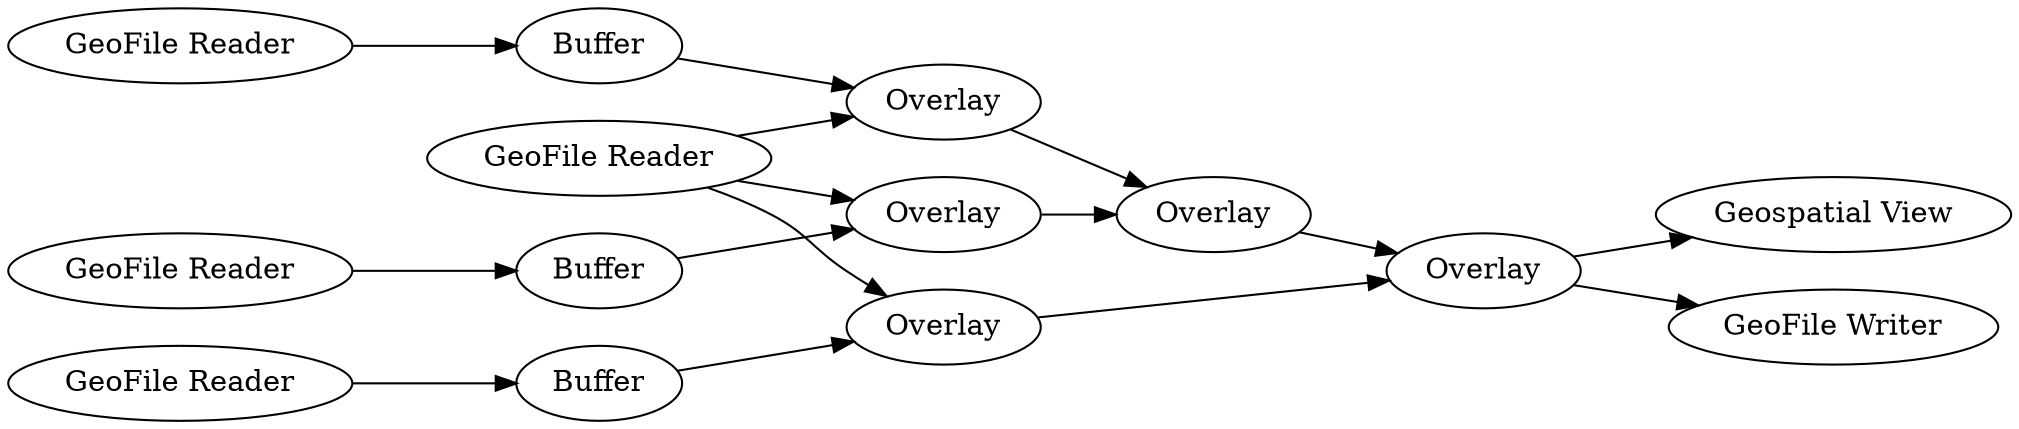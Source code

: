 digraph {
	20 -> 21
	18 -> 24
	18 -> 19
	19 -> 21
	25 -> 8
	23 -> 24
	22 -> 23
	3 -> 4
	21 -> 25
	4 -> 20
	2 -> 19
	18 -> 20
	1 -> 2
	24 -> 25
	25 -> 32
	24 [label=Overlay]
	20 [label=Overlay]
	1 [label="GeoFile Reader"]
	22 [label="GeoFile Reader"]
	23 [label=Buffer]
	4 [label=Buffer]
	18 [label="GeoFile Reader"]
	21 [label=Overlay]
	8 [label="Geospatial View"]
	25 [label=Overlay]
	32 [label="GeoFile Writer"]
	3 [label="GeoFile Reader"]
	2 [label=Buffer]
	19 [label=Overlay]
	rankdir=LR
}
